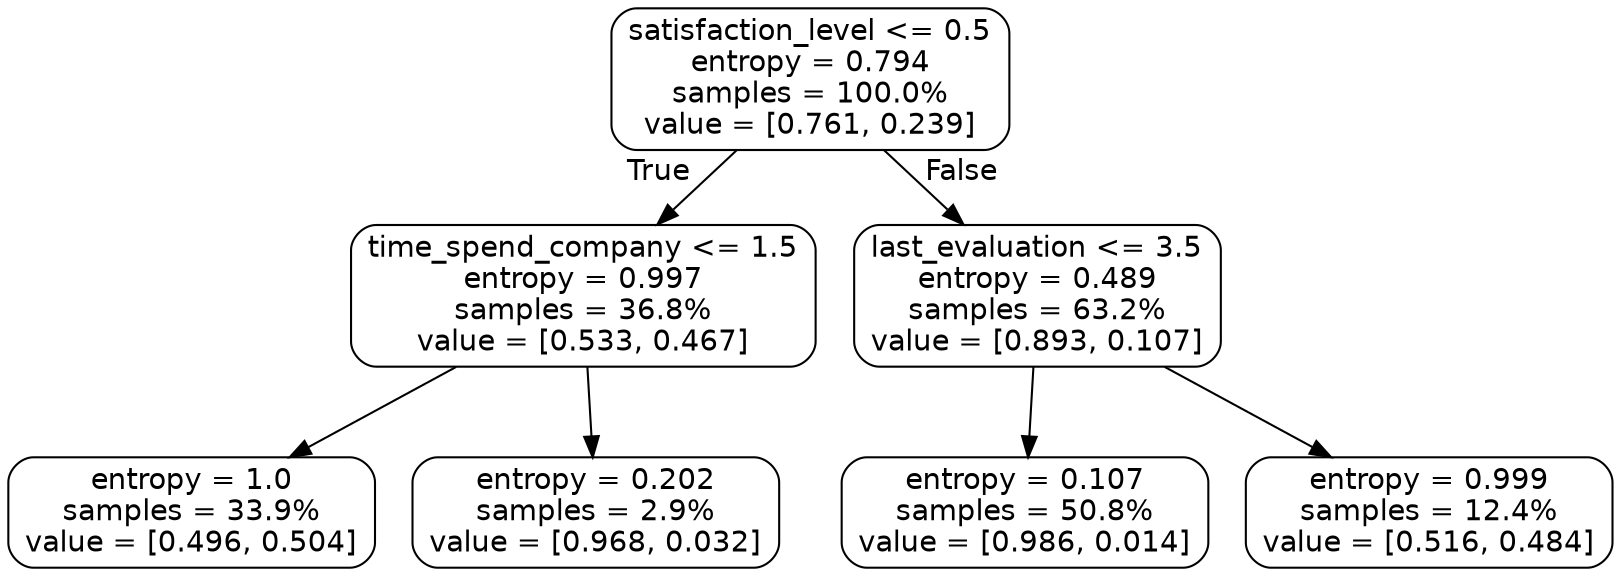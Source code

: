 digraph Tree {
node [shape=box, style="rounded", color="black", fontname=helvetica] ;
graph [ranksep=equally, splines=polyline] ;
edge [fontname=helvetica] ;
0 [label="satisfaction_level <= 0.5\nentropy = 0.794\nsamples = 100.0%\nvalue = [0.761, 0.239]"] ;
1 [label="time_spend_company <= 1.5\nentropy = 0.997\nsamples = 36.8%\nvalue = [0.533, 0.467]"] ;
0 -> 1 [labeldistance=2.5, labelangle=45, headlabel="True"] ;
2 [label="entropy = 1.0\nsamples = 33.9%\nvalue = [0.496, 0.504]"] ;
1 -> 2 ;
3 [label="entropy = 0.202\nsamples = 2.9%\nvalue = [0.968, 0.032]"] ;
1 -> 3 ;
4 [label="last_evaluation <= 3.5\nentropy = 0.489\nsamples = 63.2%\nvalue = [0.893, 0.107]"] ;
0 -> 4 [labeldistance=2.5, labelangle=-45, headlabel="False"] ;
5 [label="entropy = 0.107\nsamples = 50.8%\nvalue = [0.986, 0.014]"] ;
4 -> 5 ;
6 [label="entropy = 0.999\nsamples = 12.4%\nvalue = [0.516, 0.484]"] ;
4 -> 6 ;
{rank=same ; 0} ;
{rank=same ; 1; 4} ;
{rank=same ; 2; 3; 5; 6} ;
}